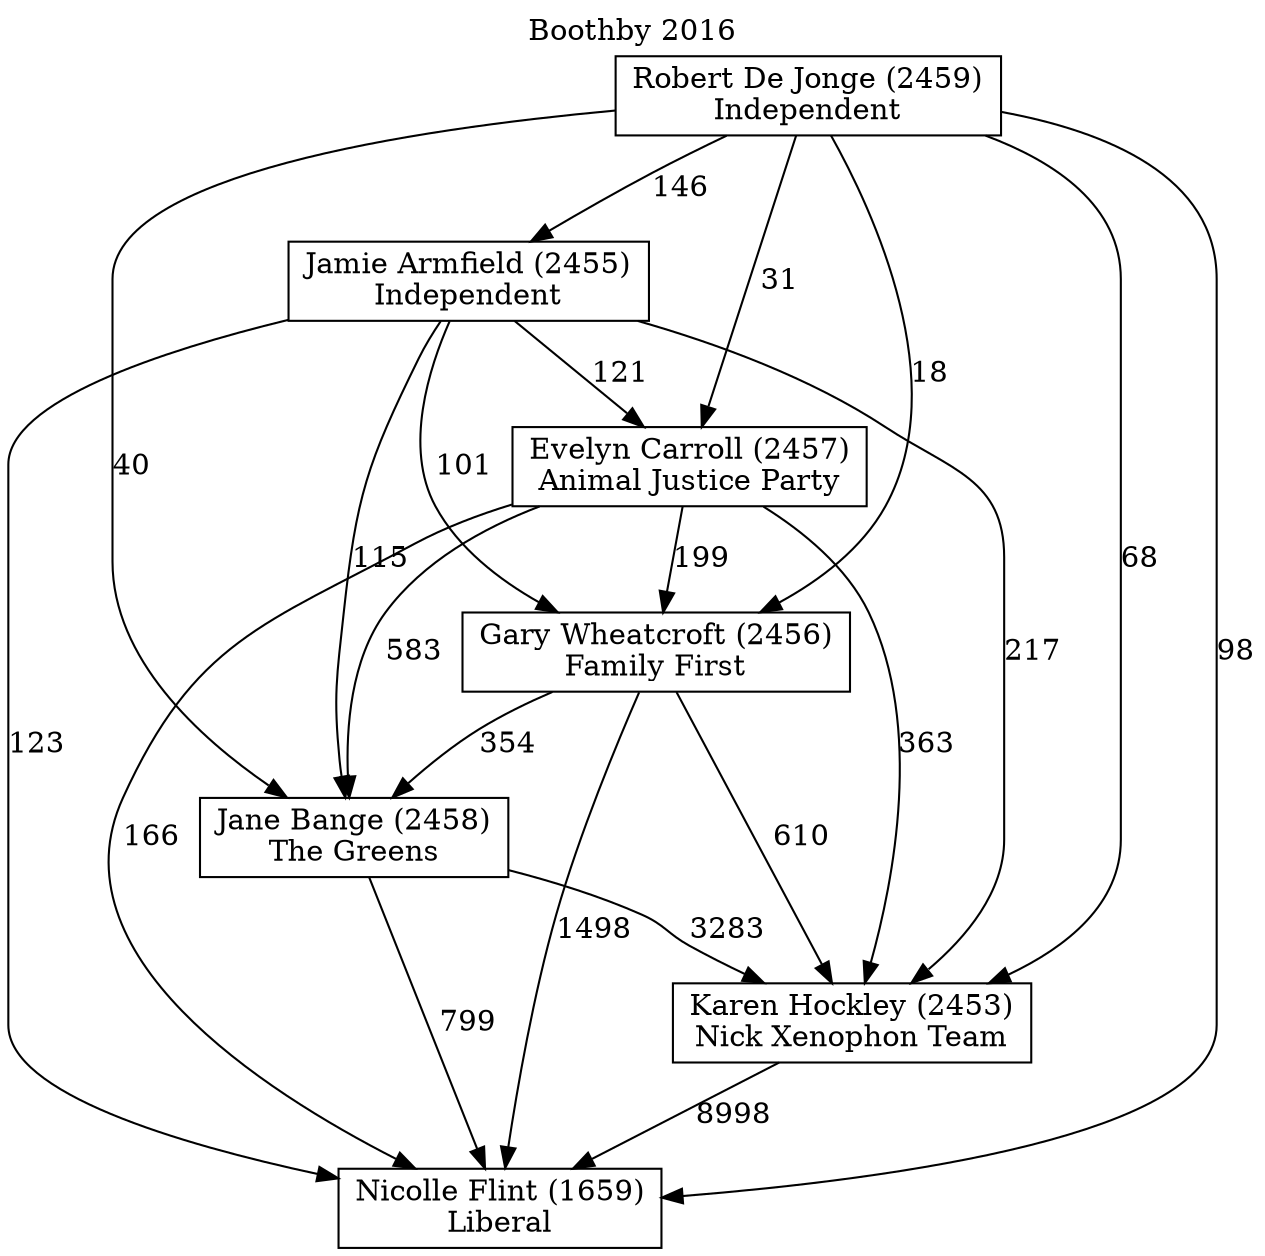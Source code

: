 // House preference flow
digraph "Nicolle Flint (1659)_Boothby_2016" {
	graph [label="Boothby 2016" labelloc=t mclimit=10]
	node [shape=box]
	"Evelyn Carroll (2457)" [label="Evelyn Carroll (2457)
Animal Justice Party"]
	"Jamie Armfield (2455)" [label="Jamie Armfield (2455)
Independent"]
	"Nicolle Flint (1659)" [label="Nicolle Flint (1659)
Liberal"]
	"Jane Bange (2458)" [label="Jane Bange (2458)
The Greens"]
	"Robert De Jonge (2459)" [label="Robert De Jonge (2459)
Independent"]
	"Gary Wheatcroft (2456)" [label="Gary Wheatcroft (2456)
Family First"]
	"Karen Hockley (2453)" [label="Karen Hockley (2453)
Nick Xenophon Team"]
	"Karen Hockley (2453)" -> "Nicolle Flint (1659)" [label=8998]
	"Evelyn Carroll (2457)" -> "Nicolle Flint (1659)" [label=166]
	"Jamie Armfield (2455)" -> "Gary Wheatcroft (2456)" [label=101]
	"Robert De Jonge (2459)" -> "Gary Wheatcroft (2456)" [label=18]
	"Jamie Armfield (2455)" -> "Evelyn Carroll (2457)" [label=121]
	"Evelyn Carroll (2457)" -> "Gary Wheatcroft (2456)" [label=199]
	"Robert De Jonge (2459)" -> "Jane Bange (2458)" [label=40]
	"Robert De Jonge (2459)" -> "Karen Hockley (2453)" [label=68]
	"Evelyn Carroll (2457)" -> "Karen Hockley (2453)" [label=363]
	"Jane Bange (2458)" -> "Nicolle Flint (1659)" [label=799]
	"Robert De Jonge (2459)" -> "Jamie Armfield (2455)" [label=146]
	"Gary Wheatcroft (2456)" -> "Nicolle Flint (1659)" [label=1498]
	"Jamie Armfield (2455)" -> "Karen Hockley (2453)" [label=217]
	"Jamie Armfield (2455)" -> "Jane Bange (2458)" [label=115]
	"Evelyn Carroll (2457)" -> "Jane Bange (2458)" [label=583]
	"Robert De Jonge (2459)" -> "Nicolle Flint (1659)" [label=98]
	"Robert De Jonge (2459)" -> "Evelyn Carroll (2457)" [label=31]
	"Gary Wheatcroft (2456)" -> "Karen Hockley (2453)" [label=610]
	"Jamie Armfield (2455)" -> "Nicolle Flint (1659)" [label=123]
	"Jane Bange (2458)" -> "Karen Hockley (2453)" [label=3283]
	"Gary Wheatcroft (2456)" -> "Jane Bange (2458)" [label=354]
}
